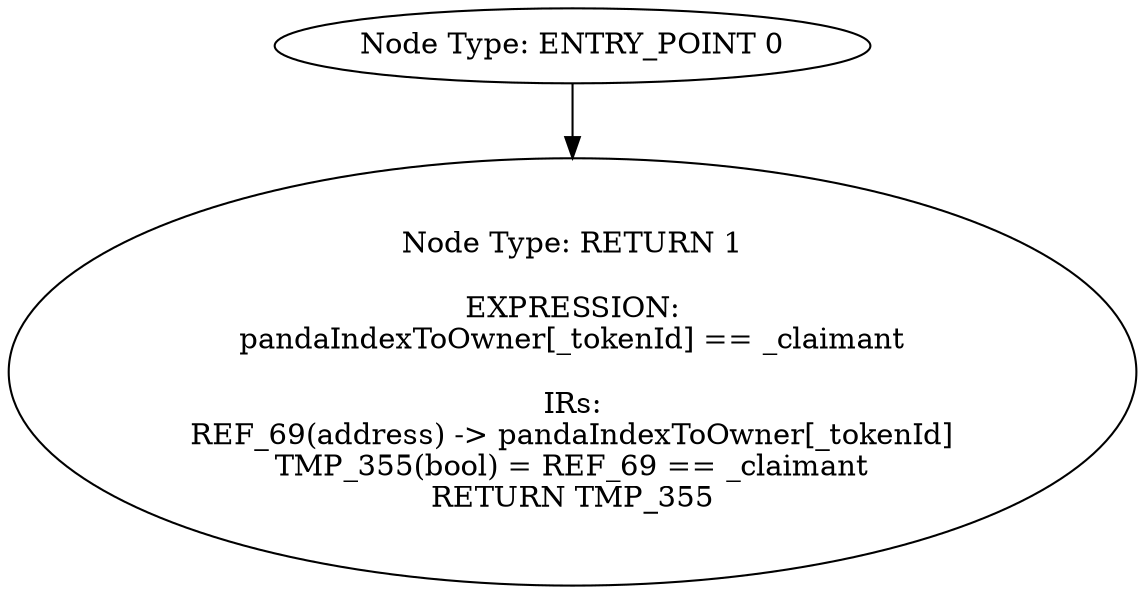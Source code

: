 digraph{
0[label="Node Type: ENTRY_POINT 0
"];
0->1;
1[label="Node Type: RETURN 1

EXPRESSION:
pandaIndexToOwner[_tokenId] == _claimant

IRs:
REF_69(address) -> pandaIndexToOwner[_tokenId]
TMP_355(bool) = REF_69 == _claimant
RETURN TMP_355"];
}
